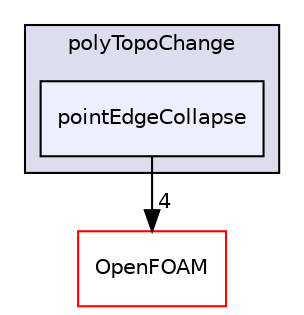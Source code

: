 digraph "src/dynamicMesh/polyTopoChange/polyTopoChange/pointEdgeCollapse" {
  bgcolor=transparent;
  compound=true
  node [ fontsize="10", fontname="Helvetica"];
  edge [ labelfontsize="10", labelfontname="Helvetica"];
  subgraph clusterdir_312178702b93695831f6550a8adac170 {
    graph [ bgcolor="#ddddee", pencolor="black", label="polyTopoChange" fontname="Helvetica", fontsize="10", URL="dir_312178702b93695831f6550a8adac170.html"]
  dir_51c191f54fe0236cf748102de597495e [shape=box, label="pointEdgeCollapse", style="filled", fillcolor="#eeeeff", pencolor="black", URL="dir_51c191f54fe0236cf748102de597495e.html"];
  }
  dir_c5473ff19b20e6ec4dfe5c310b3778a8 [shape=box label="OpenFOAM" color="red" URL="dir_c5473ff19b20e6ec4dfe5c310b3778a8.html"];
  dir_51c191f54fe0236cf748102de597495e->dir_c5473ff19b20e6ec4dfe5c310b3778a8 [headlabel="4", labeldistance=1.5 headhref="dir_000835_001873.html"];
}
